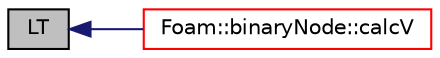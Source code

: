 digraph "LT"
{
  bgcolor="transparent";
  edge [fontname="Helvetica",fontsize="10",labelfontname="Helvetica",labelfontsize="10"];
  node [fontname="Helvetica",fontsize="10",shape=record];
  rankdir="LR";
  Node67 [label="LT",height=0.2,width=0.4,color="black", fillcolor="grey75", style="filled", fontcolor="black"];
  Node67 -> Node68 [dir="back",color="midnightblue",fontsize="10",style="solid",fontname="Helvetica"];
  Node68 [label="Foam::binaryNode::calcV",height=0.2,width=0.4,color="red",URL="$a31117.html#aad53a71e03250bf96a88645614cdca4e",tooltip="Compute vector v: "];
}
